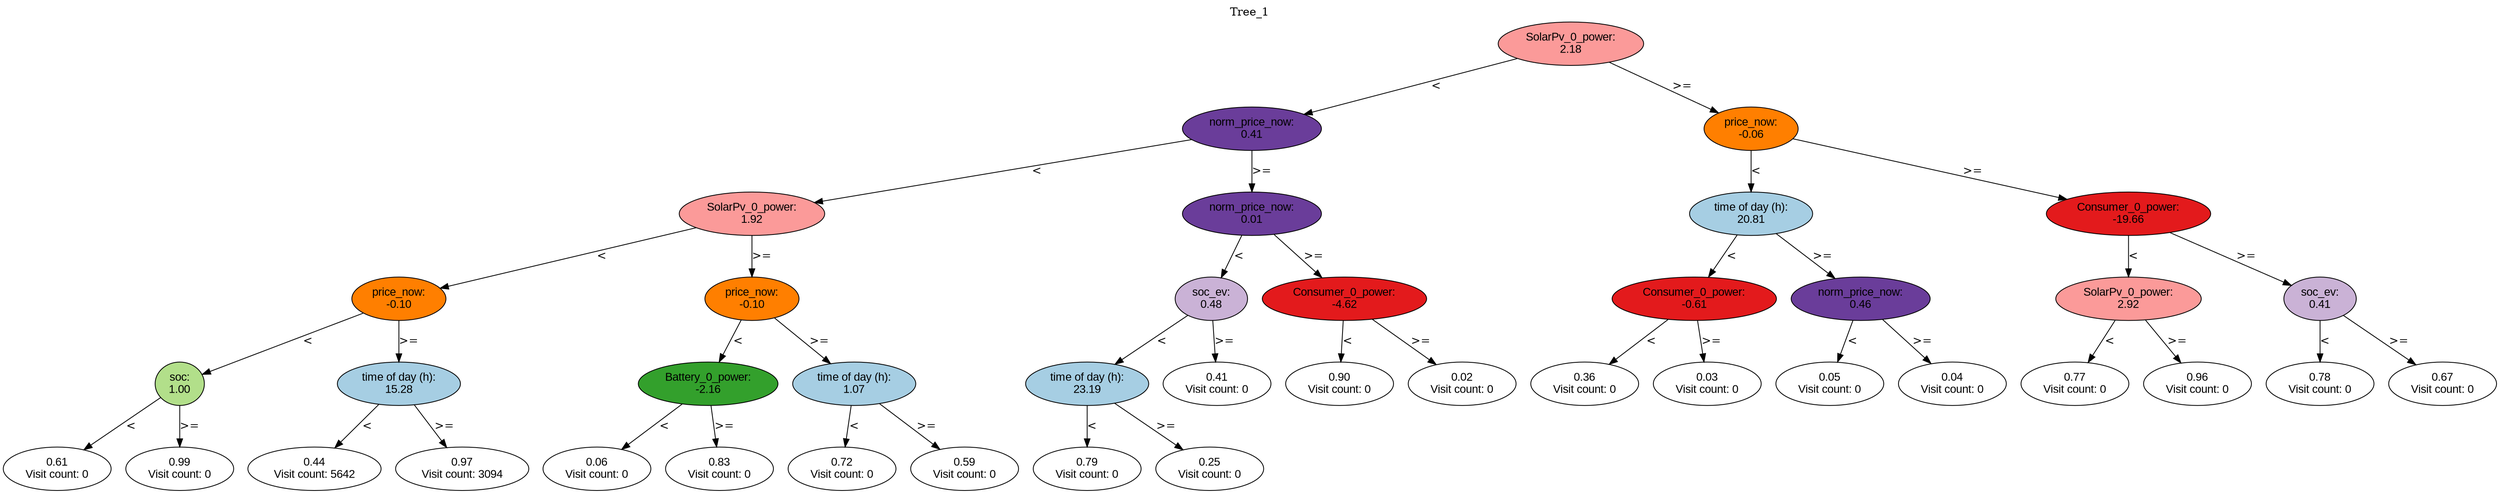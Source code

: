 digraph BST {
    node [fontname="Arial" style=filled colorscheme=paired12];
    0 [ label = "SolarPv_0_power:
2.18" fillcolor=5];
    1 [ label = "norm_price_now:
0.41" fillcolor=10];
    2 [ label = "SolarPv_0_power:
1.92" fillcolor=5];
    3 [ label = "price_now:
-0.10" fillcolor=8];
    4 [ label = "soc:
1.00" fillcolor=3];
    5 [ label = "0.61
Visit count: 0" fillcolor=white];
    6 [ label = "0.99
Visit count: 0" fillcolor=white];
    7 [ label = "time of day (h):
15.28" fillcolor=1];
    8 [ label = "0.44
Visit count: 5642" fillcolor=white];
    9 [ label = "0.97
Visit count: 3094" fillcolor=white];
    10 [ label = "price_now:
-0.10" fillcolor=8];
    11 [ label = "Battery_0_power:
-2.16" fillcolor=4];
    12 [ label = "0.06
Visit count: 0" fillcolor=white];
    13 [ label = "0.83
Visit count: 0" fillcolor=white];
    14 [ label = "time of day (h):
1.07" fillcolor=1];
    15 [ label = "0.72
Visit count: 0" fillcolor=white];
    16 [ label = "0.59
Visit count: 0" fillcolor=white];
    17 [ label = "norm_price_now:
0.01" fillcolor=10];
    18 [ label = "soc_ev:
0.48" fillcolor=9];
    19 [ label = "time of day (h):
23.19" fillcolor=1];
    20 [ label = "0.79
Visit count: 0" fillcolor=white];
    21 [ label = "0.25
Visit count: 0" fillcolor=white];
    22 [ label = "0.41
Visit count: 0" fillcolor=white];
    23 [ label = "Consumer_0_power:
-4.62" fillcolor=6];
    24 [ label = "0.90
Visit count: 0" fillcolor=white];
    25 [ label = "0.02
Visit count: 0" fillcolor=white];
    26 [ label = "price_now:
-0.06" fillcolor=8];
    27 [ label = "time of day (h):
20.81" fillcolor=1];
    28 [ label = "Consumer_0_power:
-0.61" fillcolor=6];
    29 [ label = "0.36
Visit count: 0" fillcolor=white];
    30 [ label = "0.03
Visit count: 0" fillcolor=white];
    31 [ label = "norm_price_now:
0.46" fillcolor=10];
    32 [ label = "0.05
Visit count: 0" fillcolor=white];
    33 [ label = "0.04
Visit count: 0" fillcolor=white];
    34 [ label = "Consumer_0_power:
-19.66" fillcolor=6];
    35 [ label = "SolarPv_0_power:
2.92" fillcolor=5];
    36 [ label = "0.77
Visit count: 0" fillcolor=white];
    37 [ label = "0.96
Visit count: 0" fillcolor=white];
    38 [ label = "soc_ev:
0.41" fillcolor=9];
    39 [ label = "0.78
Visit count: 0" fillcolor=white];
    40 [ label = "0.67
Visit count: 0" fillcolor=white];

    0  -> 1[ label = "<"];
    0  -> 26[ label = ">="];
    1  -> 2[ label = "<"];
    1  -> 17[ label = ">="];
    2  -> 3[ label = "<"];
    2  -> 10[ label = ">="];
    3  -> 4[ label = "<"];
    3  -> 7[ label = ">="];
    4  -> 5[ label = "<"];
    4  -> 6[ label = ">="];
    7  -> 8[ label = "<"];
    7  -> 9[ label = ">="];
    10  -> 11[ label = "<"];
    10  -> 14[ label = ">="];
    11  -> 12[ label = "<"];
    11  -> 13[ label = ">="];
    14  -> 15[ label = "<"];
    14  -> 16[ label = ">="];
    17  -> 18[ label = "<"];
    17  -> 23[ label = ">="];
    18  -> 19[ label = "<"];
    18  -> 22[ label = ">="];
    19  -> 20[ label = "<"];
    19  -> 21[ label = ">="];
    23  -> 24[ label = "<"];
    23  -> 25[ label = ">="];
    26  -> 27[ label = "<"];
    26  -> 34[ label = ">="];
    27  -> 28[ label = "<"];
    27  -> 31[ label = ">="];
    28  -> 29[ label = "<"];
    28  -> 30[ label = ">="];
    31  -> 32[ label = "<"];
    31  -> 33[ label = ">="];
    34  -> 35[ label = "<"];
    34  -> 38[ label = ">="];
    35  -> 36[ label = "<"];
    35  -> 37[ label = ">="];
    38  -> 39[ label = "<"];
    38  -> 40[ label = ">="];

    labelloc="t";
    label="Tree_1";
}
